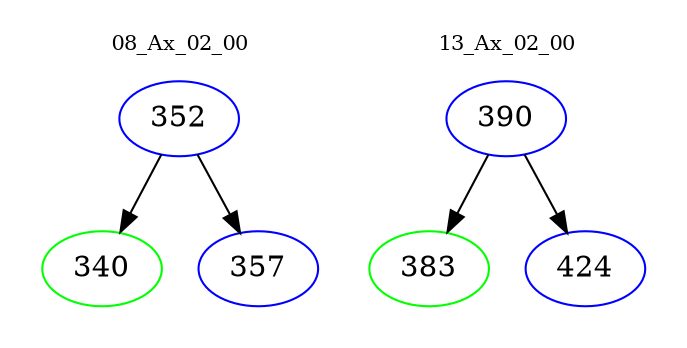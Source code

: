 digraph{
subgraph cluster_0 {
color = white
label = "08_Ax_02_00";
fontsize=10;
T0_352 [label="352", color="blue"]
T0_352 -> T0_340 [color="black"]
T0_340 [label="340", color="green"]
T0_352 -> T0_357 [color="black"]
T0_357 [label="357", color="blue"]
}
subgraph cluster_1 {
color = white
label = "13_Ax_02_00";
fontsize=10;
T1_390 [label="390", color="blue"]
T1_390 -> T1_383 [color="black"]
T1_383 [label="383", color="green"]
T1_390 -> T1_424 [color="black"]
T1_424 [label="424", color="blue"]
}
}
